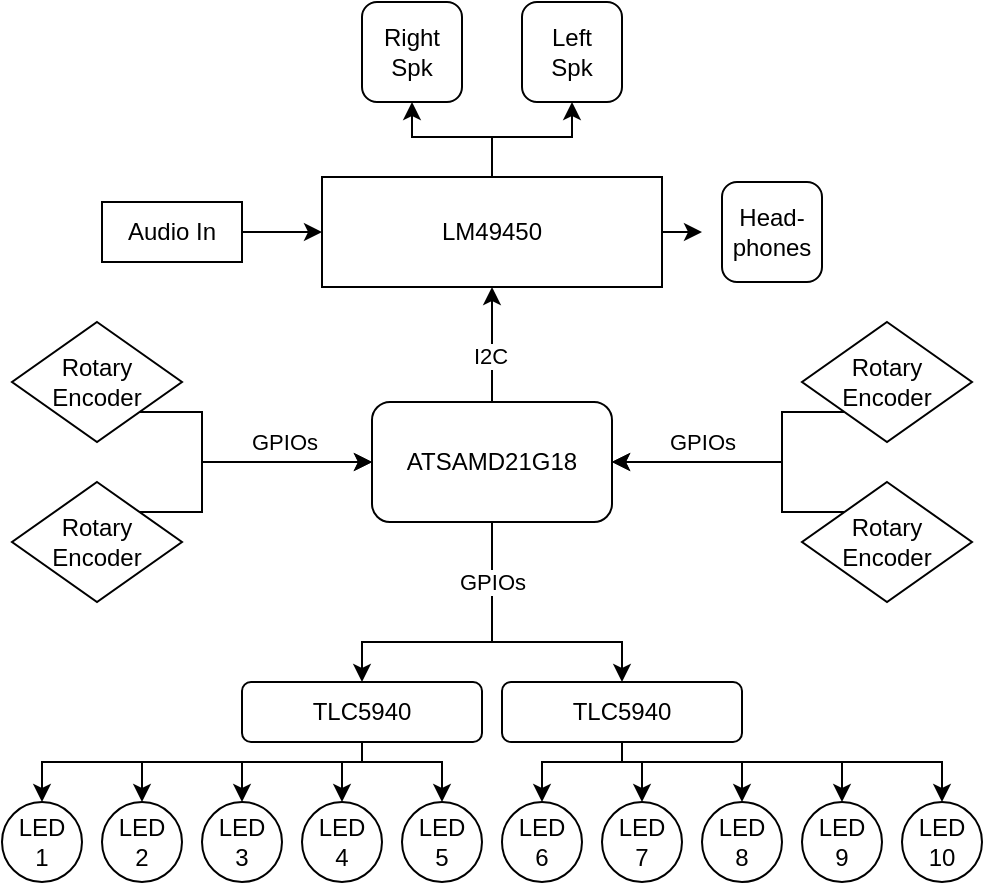 <mxfile version="14.3.0" type="device"><diagram id="X3_nB0WhLi7Ix3hSvqKF" name="Page-1"><mxGraphModel dx="1313" dy="854" grid="1" gridSize="10" guides="1" tooltips="1" connect="1" arrows="1" fold="1" page="1" pageScale="1" pageWidth="500" pageHeight="400" math="0" shadow="0"><root><mxCell id="0"/><mxCell id="1" parent="0"/><mxCell id="Q01XSOpCoa18E9VcZ7Vx-3" style="edgeStyle=orthogonalEdgeStyle;rounded=0;orthogonalLoop=1;jettySize=auto;html=1;exitX=1;exitY=0.5;exitDx=0;exitDy=0;" edge="1" parent="1" source="Q01XSOpCoa18E9VcZ7Vx-1"><mxGeometry relative="1" as="geometry"><mxPoint x="150" y="65" as="targetPoint"/></mxGeometry></mxCell><mxCell id="Q01XSOpCoa18E9VcZ7Vx-1" value="Audio In" style="rounded=0;whiteSpace=wrap;html=1;" vertex="1" parent="1"><mxGeometry x="40" y="50" width="70" height="30" as="geometry"/></mxCell><mxCell id="Q01XSOpCoa18E9VcZ7Vx-9" style="edgeStyle=orthogonalEdgeStyle;rounded=0;orthogonalLoop=1;jettySize=auto;html=1;exitX=1;exitY=0.5;exitDx=0;exitDy=0;" edge="1" parent="1" source="Q01XSOpCoa18E9VcZ7Vx-2"><mxGeometry relative="1" as="geometry"><mxPoint x="340" y="64.857" as="targetPoint"/></mxGeometry></mxCell><mxCell id="Q01XSOpCoa18E9VcZ7Vx-51" style="edgeStyle=orthogonalEdgeStyle;rounded=0;orthogonalLoop=1;jettySize=auto;html=1;exitX=0.5;exitY=0;exitDx=0;exitDy=0;entryX=0.5;entryY=1;entryDx=0;entryDy=0;" edge="1" parent="1" source="Q01XSOpCoa18E9VcZ7Vx-2" target="Q01XSOpCoa18E9VcZ7Vx-5"><mxGeometry relative="1" as="geometry"/></mxCell><mxCell id="Q01XSOpCoa18E9VcZ7Vx-52" style="edgeStyle=orthogonalEdgeStyle;rounded=0;orthogonalLoop=1;jettySize=auto;html=1;exitX=0.5;exitY=0;exitDx=0;exitDy=0;entryX=0.5;entryY=1;entryDx=0;entryDy=0;" edge="1" parent="1" source="Q01XSOpCoa18E9VcZ7Vx-2" target="Q01XSOpCoa18E9VcZ7Vx-4"><mxGeometry relative="1" as="geometry"/></mxCell><mxCell id="Q01XSOpCoa18E9VcZ7Vx-2" value="LM49450" style="rounded=0;whiteSpace=wrap;html=1;" vertex="1" parent="1"><mxGeometry x="150" y="37.5" width="170" height="55" as="geometry"/></mxCell><mxCell id="Q01XSOpCoa18E9VcZ7Vx-5" value="Right Spk" style="rounded=1;whiteSpace=wrap;html=1;" vertex="1" parent="1"><mxGeometry x="170" y="-50" width="50" height="50" as="geometry"/></mxCell><mxCell id="Q01XSOpCoa18E9VcZ7Vx-8" value="Head-phones" style="rounded=1;whiteSpace=wrap;html=1;" vertex="1" parent="1"><mxGeometry x="350" y="40" width="50" height="50" as="geometry"/></mxCell><mxCell id="Q01XSOpCoa18E9VcZ7Vx-45" style="edgeStyle=orthogonalEdgeStyle;rounded=0;orthogonalLoop=1;jettySize=auto;html=1;exitX=0.5;exitY=1;exitDx=0;exitDy=0;entryX=0.5;entryY=0;entryDx=0;entryDy=0;" edge="1" parent="1" source="Q01XSOpCoa18E9VcZ7Vx-11" target="Q01XSOpCoa18E9VcZ7Vx-12"><mxGeometry relative="1" as="geometry"><Array as="points"><mxPoint x="235" y="270"/><mxPoint x="170" y="270"/></Array></mxGeometry></mxCell><mxCell id="Q01XSOpCoa18E9VcZ7Vx-46" style="edgeStyle=orthogonalEdgeStyle;rounded=0;orthogonalLoop=1;jettySize=auto;html=1;exitX=0.5;exitY=1;exitDx=0;exitDy=0;" edge="1" parent="1" source="Q01XSOpCoa18E9VcZ7Vx-11" target="Q01XSOpCoa18E9VcZ7Vx-13"><mxGeometry relative="1" as="geometry"><Array as="points"><mxPoint x="235" y="270"/><mxPoint x="300" y="270"/></Array></mxGeometry></mxCell><mxCell id="Q01XSOpCoa18E9VcZ7Vx-47" value="GPIOs" style="edgeLabel;html=1;align=center;verticalAlign=middle;resizable=0;points=[];" vertex="1" connectable="0" parent="Q01XSOpCoa18E9VcZ7Vx-46"><mxGeometry x="-0.275" y="-2" relative="1" as="geometry"><mxPoint x="2" y="-22.57" as="offset"/></mxGeometry></mxCell><mxCell id="Q01XSOpCoa18E9VcZ7Vx-48" style="edgeStyle=orthogonalEdgeStyle;rounded=0;orthogonalLoop=1;jettySize=auto;html=1;exitX=0.5;exitY=0;exitDx=0;exitDy=0;entryX=0.5;entryY=1;entryDx=0;entryDy=0;" edge="1" parent="1" source="Q01XSOpCoa18E9VcZ7Vx-11" target="Q01XSOpCoa18E9VcZ7Vx-2"><mxGeometry relative="1" as="geometry"/></mxCell><mxCell id="Q01XSOpCoa18E9VcZ7Vx-49" value="I2C" style="edgeLabel;html=1;align=center;verticalAlign=middle;resizable=0;points=[];" vertex="1" connectable="0" parent="Q01XSOpCoa18E9VcZ7Vx-48"><mxGeometry x="-0.205" y="1" relative="1" as="geometry"><mxPoint as="offset"/></mxGeometry></mxCell><mxCell id="Q01XSOpCoa18E9VcZ7Vx-11" value="ATSAMD21G18" style="rounded=1;whiteSpace=wrap;html=1;" vertex="1" parent="1"><mxGeometry x="175" y="150" width="120" height="60" as="geometry"/></mxCell><mxCell id="Q01XSOpCoa18E9VcZ7Vx-25" style="edgeStyle=orthogonalEdgeStyle;rounded=0;orthogonalLoop=1;jettySize=auto;html=1;exitX=0.5;exitY=1;exitDx=0;exitDy=0;entryX=0.5;entryY=0;entryDx=0;entryDy=0;" edge="1" parent="1" source="Q01XSOpCoa18E9VcZ7Vx-12" target="Q01XSOpCoa18E9VcZ7Vx-15"><mxGeometry relative="1" as="geometry"><mxPoint x="10" y="340" as="targetPoint"/><Array as="points"><mxPoint x="170" y="330"/><mxPoint x="10" y="330"/></Array></mxGeometry></mxCell><mxCell id="Q01XSOpCoa18E9VcZ7Vx-26" style="edgeStyle=orthogonalEdgeStyle;rounded=0;orthogonalLoop=1;jettySize=auto;html=1;exitX=0.5;exitY=1;exitDx=0;exitDy=0;entryX=0.5;entryY=0;entryDx=0;entryDy=0;" edge="1" parent="1" source="Q01XSOpCoa18E9VcZ7Vx-12" target="Q01XSOpCoa18E9VcZ7Vx-16"><mxGeometry relative="1" as="geometry"><Array as="points"><mxPoint x="170" y="330"/><mxPoint x="60" y="330"/></Array></mxGeometry></mxCell><mxCell id="Q01XSOpCoa18E9VcZ7Vx-27" style="edgeStyle=orthogonalEdgeStyle;rounded=0;orthogonalLoop=1;jettySize=auto;html=1;exitX=0.5;exitY=1;exitDx=0;exitDy=0;entryX=0.5;entryY=0;entryDx=0;entryDy=0;" edge="1" parent="1" source="Q01XSOpCoa18E9VcZ7Vx-12" target="Q01XSOpCoa18E9VcZ7Vx-17"><mxGeometry relative="1" as="geometry"><Array as="points"><mxPoint x="170" y="330"/><mxPoint x="110" y="330"/></Array></mxGeometry></mxCell><mxCell id="Q01XSOpCoa18E9VcZ7Vx-28" style="edgeStyle=orthogonalEdgeStyle;rounded=0;orthogonalLoop=1;jettySize=auto;html=1;exitX=0.5;exitY=1;exitDx=0;exitDy=0;entryX=0.5;entryY=0;entryDx=0;entryDy=0;" edge="1" parent="1" source="Q01XSOpCoa18E9VcZ7Vx-12" target="Q01XSOpCoa18E9VcZ7Vx-20"><mxGeometry relative="1" as="geometry"><Array as="points"><mxPoint x="170" y="330"/><mxPoint x="160" y="330"/></Array></mxGeometry></mxCell><mxCell id="Q01XSOpCoa18E9VcZ7Vx-29" style="edgeStyle=orthogonalEdgeStyle;rounded=0;orthogonalLoop=1;jettySize=auto;html=1;exitX=0.5;exitY=1;exitDx=0;exitDy=0;entryX=0.5;entryY=0;entryDx=0;entryDy=0;" edge="1" parent="1" source="Q01XSOpCoa18E9VcZ7Vx-12" target="Q01XSOpCoa18E9VcZ7Vx-21"><mxGeometry relative="1" as="geometry"><Array as="points"><mxPoint x="170" y="330"/><mxPoint x="210" y="330"/></Array></mxGeometry></mxCell><mxCell id="Q01XSOpCoa18E9VcZ7Vx-12" value="TLC5940" style="rounded=1;whiteSpace=wrap;html=1;" vertex="1" parent="1"><mxGeometry x="110" y="290" width="120" height="30" as="geometry"/></mxCell><mxCell id="Q01XSOpCoa18E9VcZ7Vx-30" style="edgeStyle=orthogonalEdgeStyle;rounded=0;orthogonalLoop=1;jettySize=auto;html=1;exitX=0.5;exitY=1;exitDx=0;exitDy=0;entryX=0.5;entryY=0;entryDx=0;entryDy=0;" edge="1" parent="1" source="Q01XSOpCoa18E9VcZ7Vx-13" target="Q01XSOpCoa18E9VcZ7Vx-22"><mxGeometry relative="1" as="geometry"><Array as="points"><mxPoint x="300" y="330"/><mxPoint x="260" y="330"/></Array></mxGeometry></mxCell><mxCell id="Q01XSOpCoa18E9VcZ7Vx-31" style="edgeStyle=orthogonalEdgeStyle;rounded=0;orthogonalLoop=1;jettySize=auto;html=1;exitX=0.5;exitY=1;exitDx=0;exitDy=0;entryX=0.5;entryY=0;entryDx=0;entryDy=0;" edge="1" parent="1" source="Q01XSOpCoa18E9VcZ7Vx-13" target="Q01XSOpCoa18E9VcZ7Vx-19"><mxGeometry relative="1" as="geometry"><Array as="points"><mxPoint x="300" y="330"/><mxPoint x="310" y="330"/></Array></mxGeometry></mxCell><mxCell id="Q01XSOpCoa18E9VcZ7Vx-32" style="edgeStyle=orthogonalEdgeStyle;rounded=0;orthogonalLoop=1;jettySize=auto;html=1;exitX=0.5;exitY=1;exitDx=0;exitDy=0;entryX=0.5;entryY=0;entryDx=0;entryDy=0;" edge="1" parent="1" source="Q01XSOpCoa18E9VcZ7Vx-13" target="Q01XSOpCoa18E9VcZ7Vx-18"><mxGeometry relative="1" as="geometry"><Array as="points"><mxPoint x="300" y="330"/><mxPoint x="360" y="330"/></Array></mxGeometry></mxCell><mxCell id="Q01XSOpCoa18E9VcZ7Vx-33" style="edgeStyle=orthogonalEdgeStyle;rounded=0;orthogonalLoop=1;jettySize=auto;html=1;exitX=0.5;exitY=1;exitDx=0;exitDy=0;entryX=0.5;entryY=0;entryDx=0;entryDy=0;" edge="1" parent="1" source="Q01XSOpCoa18E9VcZ7Vx-13" target="Q01XSOpCoa18E9VcZ7Vx-23"><mxGeometry relative="1" as="geometry"><Array as="points"><mxPoint x="300" y="330"/><mxPoint x="410" y="330"/></Array></mxGeometry></mxCell><mxCell id="Q01XSOpCoa18E9VcZ7Vx-34" style="edgeStyle=orthogonalEdgeStyle;rounded=0;orthogonalLoop=1;jettySize=auto;html=1;exitX=0.5;exitY=1;exitDx=0;exitDy=0;" edge="1" parent="1" source="Q01XSOpCoa18E9VcZ7Vx-13"><mxGeometry relative="1" as="geometry"><mxPoint x="460" y="350" as="targetPoint"/><Array as="points"><mxPoint x="300" y="330"/><mxPoint x="460" y="330"/><mxPoint x="460" y="350"/></Array></mxGeometry></mxCell><mxCell id="Q01XSOpCoa18E9VcZ7Vx-13" value="TLC5940" style="rounded=1;whiteSpace=wrap;html=1;" vertex="1" parent="1"><mxGeometry x="240" y="290" width="120" height="30" as="geometry"/></mxCell><mxCell id="Q01XSOpCoa18E9VcZ7Vx-15" value="LED&lt;br&gt;1" style="ellipse;whiteSpace=wrap;html=1;aspect=fixed;" vertex="1" parent="1"><mxGeometry x="-10" y="350" width="40" height="40" as="geometry"/></mxCell><mxCell id="Q01XSOpCoa18E9VcZ7Vx-16" value="LED&lt;br&gt;2" style="ellipse;whiteSpace=wrap;html=1;aspect=fixed;" vertex="1" parent="1"><mxGeometry x="40" y="350" width="40" height="40" as="geometry"/></mxCell><mxCell id="Q01XSOpCoa18E9VcZ7Vx-17" value="LED&lt;br&gt;3" style="ellipse;whiteSpace=wrap;html=1;aspect=fixed;" vertex="1" parent="1"><mxGeometry x="90" y="350" width="40" height="40" as="geometry"/></mxCell><mxCell id="Q01XSOpCoa18E9VcZ7Vx-18" value="LED&lt;br&gt;8" style="ellipse;whiteSpace=wrap;html=1;aspect=fixed;" vertex="1" parent="1"><mxGeometry x="340" y="350" width="40" height="40" as="geometry"/></mxCell><mxCell id="Q01XSOpCoa18E9VcZ7Vx-19" value="LED&lt;br&gt;7" style="ellipse;whiteSpace=wrap;html=1;aspect=fixed;" vertex="1" parent="1"><mxGeometry x="290" y="350" width="40" height="40" as="geometry"/></mxCell><mxCell id="Q01XSOpCoa18E9VcZ7Vx-20" value="LED&lt;br&gt;4" style="ellipse;whiteSpace=wrap;html=1;aspect=fixed;" vertex="1" parent="1"><mxGeometry x="140" y="350" width="40" height="40" as="geometry"/></mxCell><mxCell id="Q01XSOpCoa18E9VcZ7Vx-21" value="LED&lt;br&gt;5" style="ellipse;whiteSpace=wrap;html=1;aspect=fixed;" vertex="1" parent="1"><mxGeometry x="190" y="350" width="40" height="40" as="geometry"/></mxCell><mxCell id="Q01XSOpCoa18E9VcZ7Vx-22" value="LED&lt;br&gt;6" style="ellipse;whiteSpace=wrap;html=1;aspect=fixed;" vertex="1" parent="1"><mxGeometry x="240" y="350" width="40" height="40" as="geometry"/></mxCell><mxCell id="Q01XSOpCoa18E9VcZ7Vx-23" value="LED&lt;br&gt;9" style="ellipse;whiteSpace=wrap;html=1;aspect=fixed;" vertex="1" parent="1"><mxGeometry x="390" y="350" width="40" height="40" as="geometry"/></mxCell><mxCell id="Q01XSOpCoa18E9VcZ7Vx-24" value="LED&lt;br&gt;10" style="ellipse;whiteSpace=wrap;html=1;aspect=fixed;" vertex="1" parent="1"><mxGeometry x="440" y="350" width="40" height="40" as="geometry"/></mxCell><mxCell id="Q01XSOpCoa18E9VcZ7Vx-39" style="edgeStyle=orthogonalEdgeStyle;rounded=0;orthogonalLoop=1;jettySize=auto;html=1;exitX=1;exitY=1;exitDx=0;exitDy=0;" edge="1" parent="1" source="Q01XSOpCoa18E9VcZ7Vx-35" target="Q01XSOpCoa18E9VcZ7Vx-11"><mxGeometry relative="1" as="geometry"><Array as="points"><mxPoint x="90" y="155"/><mxPoint x="90" y="180"/></Array></mxGeometry></mxCell><mxCell id="Q01XSOpCoa18E9VcZ7Vx-35" value="Rotary&lt;br&gt;Encoder" style="rhombus;whiteSpace=wrap;html=1;" vertex="1" parent="1"><mxGeometry x="-5" y="110" width="85" height="60" as="geometry"/></mxCell><mxCell id="Q01XSOpCoa18E9VcZ7Vx-40" style="edgeStyle=orthogonalEdgeStyle;rounded=0;orthogonalLoop=1;jettySize=auto;html=1;exitX=1;exitY=0;exitDx=0;exitDy=0;entryX=0;entryY=0.5;entryDx=0;entryDy=0;" edge="1" parent="1" source="Q01XSOpCoa18E9VcZ7Vx-36" target="Q01XSOpCoa18E9VcZ7Vx-11"><mxGeometry relative="1" as="geometry"><mxPoint x="150" y="180" as="targetPoint"/><Array as="points"><mxPoint x="90" y="205"/><mxPoint x="90" y="180"/></Array></mxGeometry></mxCell><mxCell id="Q01XSOpCoa18E9VcZ7Vx-44" value="GPIOs" style="edgeLabel;html=1;align=center;verticalAlign=middle;resizable=0;points=[];" vertex="1" connectable="0" parent="Q01XSOpCoa18E9VcZ7Vx-40"><mxGeometry x="0.264" y="2" relative="1" as="geometry"><mxPoint x="7.14" y="-8" as="offset"/></mxGeometry></mxCell><mxCell id="Q01XSOpCoa18E9VcZ7Vx-36" value="Rotary&lt;br&gt;Encoder" style="rhombus;whiteSpace=wrap;html=1;" vertex="1" parent="1"><mxGeometry x="-5" y="190" width="85" height="60" as="geometry"/></mxCell><mxCell id="Q01XSOpCoa18E9VcZ7Vx-41" style="edgeStyle=orthogonalEdgeStyle;rounded=0;orthogonalLoop=1;jettySize=auto;html=1;exitX=0;exitY=1;exitDx=0;exitDy=0;" edge="1" parent="1" source="Q01XSOpCoa18E9VcZ7Vx-37" target="Q01XSOpCoa18E9VcZ7Vx-11"><mxGeometry relative="1" as="geometry"><Array as="points"><mxPoint x="380" y="155"/><mxPoint x="380" y="180"/></Array></mxGeometry></mxCell><mxCell id="Q01XSOpCoa18E9VcZ7Vx-37" value="Rotary&lt;br&gt;Encoder" style="rhombus;whiteSpace=wrap;html=1;" vertex="1" parent="1"><mxGeometry x="390" y="110" width="85" height="60" as="geometry"/></mxCell><mxCell id="Q01XSOpCoa18E9VcZ7Vx-42" style="edgeStyle=orthogonalEdgeStyle;rounded=0;orthogonalLoop=1;jettySize=auto;html=1;exitX=0;exitY=0;exitDx=0;exitDy=0;entryX=1;entryY=0.5;entryDx=0;entryDy=0;" edge="1" parent="1" source="Q01XSOpCoa18E9VcZ7Vx-38" target="Q01XSOpCoa18E9VcZ7Vx-11"><mxGeometry relative="1" as="geometry"><mxPoint x="300" y="180" as="targetPoint"/><Array as="points"><mxPoint x="380" y="205"/><mxPoint x="380" y="180"/></Array></mxGeometry></mxCell><mxCell id="Q01XSOpCoa18E9VcZ7Vx-43" value="GPIOs" style="edgeLabel;html=1;align=center;verticalAlign=middle;resizable=0;points=[];" vertex="1" connectable="0" parent="Q01XSOpCoa18E9VcZ7Vx-42"><mxGeometry x="0.62" relative="1" as="geometry"><mxPoint x="18.01" y="-10" as="offset"/></mxGeometry></mxCell><mxCell id="Q01XSOpCoa18E9VcZ7Vx-38" value="Rotary&lt;br&gt;Encoder" style="rhombus;whiteSpace=wrap;html=1;" vertex="1" parent="1"><mxGeometry x="390" y="190" width="85" height="60" as="geometry"/></mxCell><mxCell id="Q01XSOpCoa18E9VcZ7Vx-4" value="Left&lt;br&gt;Spk" style="rounded=1;whiteSpace=wrap;html=1;" vertex="1" parent="1"><mxGeometry x="250" y="-50" width="50" height="50" as="geometry"/></mxCell></root></mxGraphModel></diagram></mxfile>